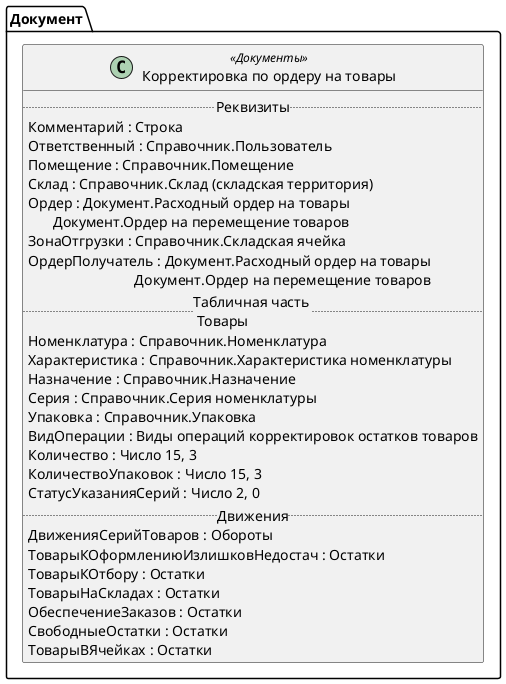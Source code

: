 ﻿@startuml КорректировкаПоОрдеруНаТовары
'!include templates.wsd
'..\include templates.wsd
class Документ.КорректировкаПоОрдеруНаТовары as "Корректировка по ордеру на товары" <<Документы>>
{
..Реквизиты..
Комментарий : Строка
Ответственный : Справочник.Пользователь
Помещение : Справочник.Помещение
Склад : Справочник.Склад (складская территория)
Ордер : Документ.Расходный ордер на товары\rДокумент.Ордер на перемещение товаров
ЗонаОтгрузки : Справочник.Складская ячейка
ОрдерПолучатель : Документ.Расходный ордер на товары\rДокумент.Ордер на перемещение товаров
..Табличная часть \n Товары..
Номенклатура : Справочник.Номенклатура
Характеристика : Справочник.Характеристика номенклатуры
Назначение : Справочник.Назначение
Серия : Справочник.Серия номенклатуры
Упаковка : Справочник.Упаковка
ВидОперации : Виды операций корректировок остатков товаров
Количество : Число 15, 3
КоличествоУпаковок : Число 15, 3
СтатусУказанияСерий : Число 2, 0
..Движения..
ДвиженияСерийТоваров : Обороты
ТоварыКОформлениюИзлишковНедостач : Остатки
ТоварыКОтбору : Остатки
ТоварыНаСкладах : Остатки
ОбеспечениеЗаказов : Остатки
СвободныеОстатки : Остатки
ТоварыВЯчейках : Остатки
}
@enduml
